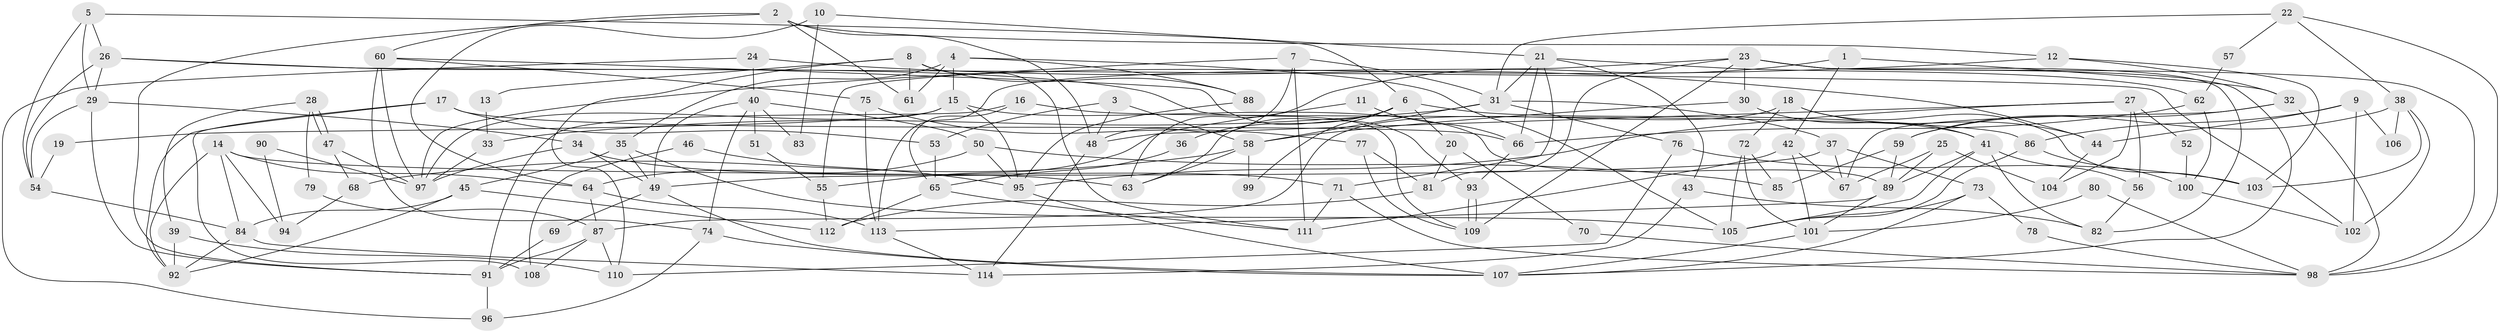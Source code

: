// coarse degree distribution, {4: 0.14864864864864866, 6: 0.20270270270270271, 3: 0.14864864864864866, 8: 0.08108108108108109, 7: 0.10810810810810811, 5: 0.10810810810810811, 2: 0.16216216216216217, 9: 0.04054054054054054}
// Generated by graph-tools (version 1.1) at 2025/24/03/03/25 07:24:03]
// undirected, 114 vertices, 228 edges
graph export_dot {
graph [start="1"]
  node [color=gray90,style=filled];
  1;
  2;
  3;
  4;
  5;
  6;
  7;
  8;
  9;
  10;
  11;
  12;
  13;
  14;
  15;
  16;
  17;
  18;
  19;
  20;
  21;
  22;
  23;
  24;
  25;
  26;
  27;
  28;
  29;
  30;
  31;
  32;
  33;
  34;
  35;
  36;
  37;
  38;
  39;
  40;
  41;
  42;
  43;
  44;
  45;
  46;
  47;
  48;
  49;
  50;
  51;
  52;
  53;
  54;
  55;
  56;
  57;
  58;
  59;
  60;
  61;
  62;
  63;
  64;
  65;
  66;
  67;
  68;
  69;
  70;
  71;
  72;
  73;
  74;
  75;
  76;
  77;
  78;
  79;
  80;
  81;
  82;
  83;
  84;
  85;
  86;
  87;
  88;
  89;
  90;
  91;
  92;
  93;
  94;
  95;
  96;
  97;
  98;
  99;
  100;
  101;
  102;
  103;
  104;
  105;
  106;
  107;
  108;
  109;
  110;
  111;
  112;
  113;
  114;
  1 -- 32;
  1 -- 42;
  1 -- 63;
  2 -- 60;
  2 -- 61;
  2 -- 12;
  2 -- 48;
  2 -- 91;
  3 -- 48;
  3 -- 58;
  3 -- 53;
  4 -- 15;
  4 -- 105;
  4 -- 35;
  4 -- 61;
  4 -- 88;
  5 -- 54;
  5 -- 26;
  5 -- 6;
  5 -- 29;
  6 -- 41;
  6 -- 20;
  6 -- 36;
  6 -- 63;
  6 -- 99;
  7 -- 48;
  7 -- 31;
  7 -- 55;
  7 -- 111;
  8 -- 110;
  8 -- 111;
  8 -- 13;
  8 -- 61;
  8 -- 88;
  9 -- 86;
  9 -- 44;
  9 -- 102;
  9 -- 106;
  10 -- 64;
  10 -- 21;
  10 -- 83;
  11 -- 66;
  11 -- 55;
  12 -- 32;
  12 -- 97;
  12 -- 103;
  13 -- 33;
  14 -- 63;
  14 -- 64;
  14 -- 84;
  14 -- 92;
  14 -- 94;
  15 -- 97;
  15 -- 95;
  15 -- 19;
  15 -- 89;
  16 -- 91;
  16 -- 65;
  16 -- 86;
  17 -- 66;
  17 -- 92;
  17 -- 53;
  17 -- 108;
  18 -- 103;
  18 -- 72;
  18 -- 44;
  18 -- 87;
  19 -- 54;
  20 -- 81;
  20 -- 70;
  21 -- 31;
  21 -- 71;
  21 -- 43;
  21 -- 62;
  21 -- 66;
  22 -- 98;
  22 -- 31;
  22 -- 38;
  22 -- 57;
  23 -- 107;
  23 -- 82;
  23 -- 30;
  23 -- 81;
  23 -- 98;
  23 -- 109;
  23 -- 113;
  24 -- 96;
  24 -- 44;
  24 -- 40;
  25 -- 67;
  25 -- 89;
  25 -- 104;
  26 -- 109;
  26 -- 54;
  26 -- 29;
  26 -- 102;
  27 -- 48;
  27 -- 56;
  27 -- 52;
  27 -- 95;
  27 -- 104;
  28 -- 39;
  28 -- 47;
  28 -- 47;
  28 -- 79;
  29 -- 34;
  29 -- 54;
  29 -- 91;
  30 -- 41;
  30 -- 58;
  31 -- 37;
  31 -- 58;
  31 -- 33;
  31 -- 76;
  32 -- 67;
  32 -- 59;
  32 -- 98;
  33 -- 97;
  34 -- 49;
  34 -- 71;
  34 -- 97;
  35 -- 45;
  35 -- 49;
  35 -- 105;
  36 -- 65;
  37 -- 73;
  37 -- 49;
  37 -- 67;
  38 -- 102;
  38 -- 59;
  38 -- 103;
  38 -- 106;
  39 -- 110;
  39 -- 92;
  40 -- 49;
  40 -- 50;
  40 -- 51;
  40 -- 74;
  40 -- 83;
  41 -- 105;
  41 -- 89;
  41 -- 56;
  41 -- 82;
  42 -- 111;
  42 -- 101;
  42 -- 67;
  43 -- 114;
  43 -- 82;
  44 -- 104;
  45 -- 92;
  45 -- 112;
  45 -- 84;
  46 -- 108;
  46 -- 95;
  47 -- 97;
  47 -- 68;
  48 -- 114;
  49 -- 107;
  49 -- 69;
  50 -- 95;
  50 -- 64;
  50 -- 85;
  51 -- 55;
  52 -- 100;
  53 -- 65;
  54 -- 84;
  55 -- 112;
  56 -- 82;
  57 -- 62;
  58 -- 63;
  58 -- 68;
  58 -- 99;
  59 -- 89;
  59 -- 85;
  60 -- 97;
  60 -- 93;
  60 -- 74;
  60 -- 75;
  62 -- 100;
  62 -- 66;
  64 -- 87;
  64 -- 113;
  65 -- 111;
  65 -- 112;
  66 -- 93;
  68 -- 94;
  69 -- 91;
  70 -- 98;
  71 -- 98;
  71 -- 111;
  72 -- 101;
  72 -- 85;
  72 -- 105;
  73 -- 107;
  73 -- 105;
  73 -- 78;
  74 -- 96;
  74 -- 107;
  75 -- 113;
  75 -- 77;
  76 -- 103;
  76 -- 110;
  77 -- 109;
  77 -- 81;
  78 -- 98;
  79 -- 87;
  80 -- 101;
  80 -- 98;
  81 -- 112;
  84 -- 92;
  84 -- 114;
  86 -- 105;
  86 -- 100;
  87 -- 91;
  87 -- 108;
  87 -- 110;
  88 -- 95;
  89 -- 113;
  89 -- 101;
  90 -- 97;
  90 -- 94;
  91 -- 96;
  93 -- 109;
  93 -- 109;
  95 -- 107;
  100 -- 102;
  101 -- 107;
  113 -- 114;
}
